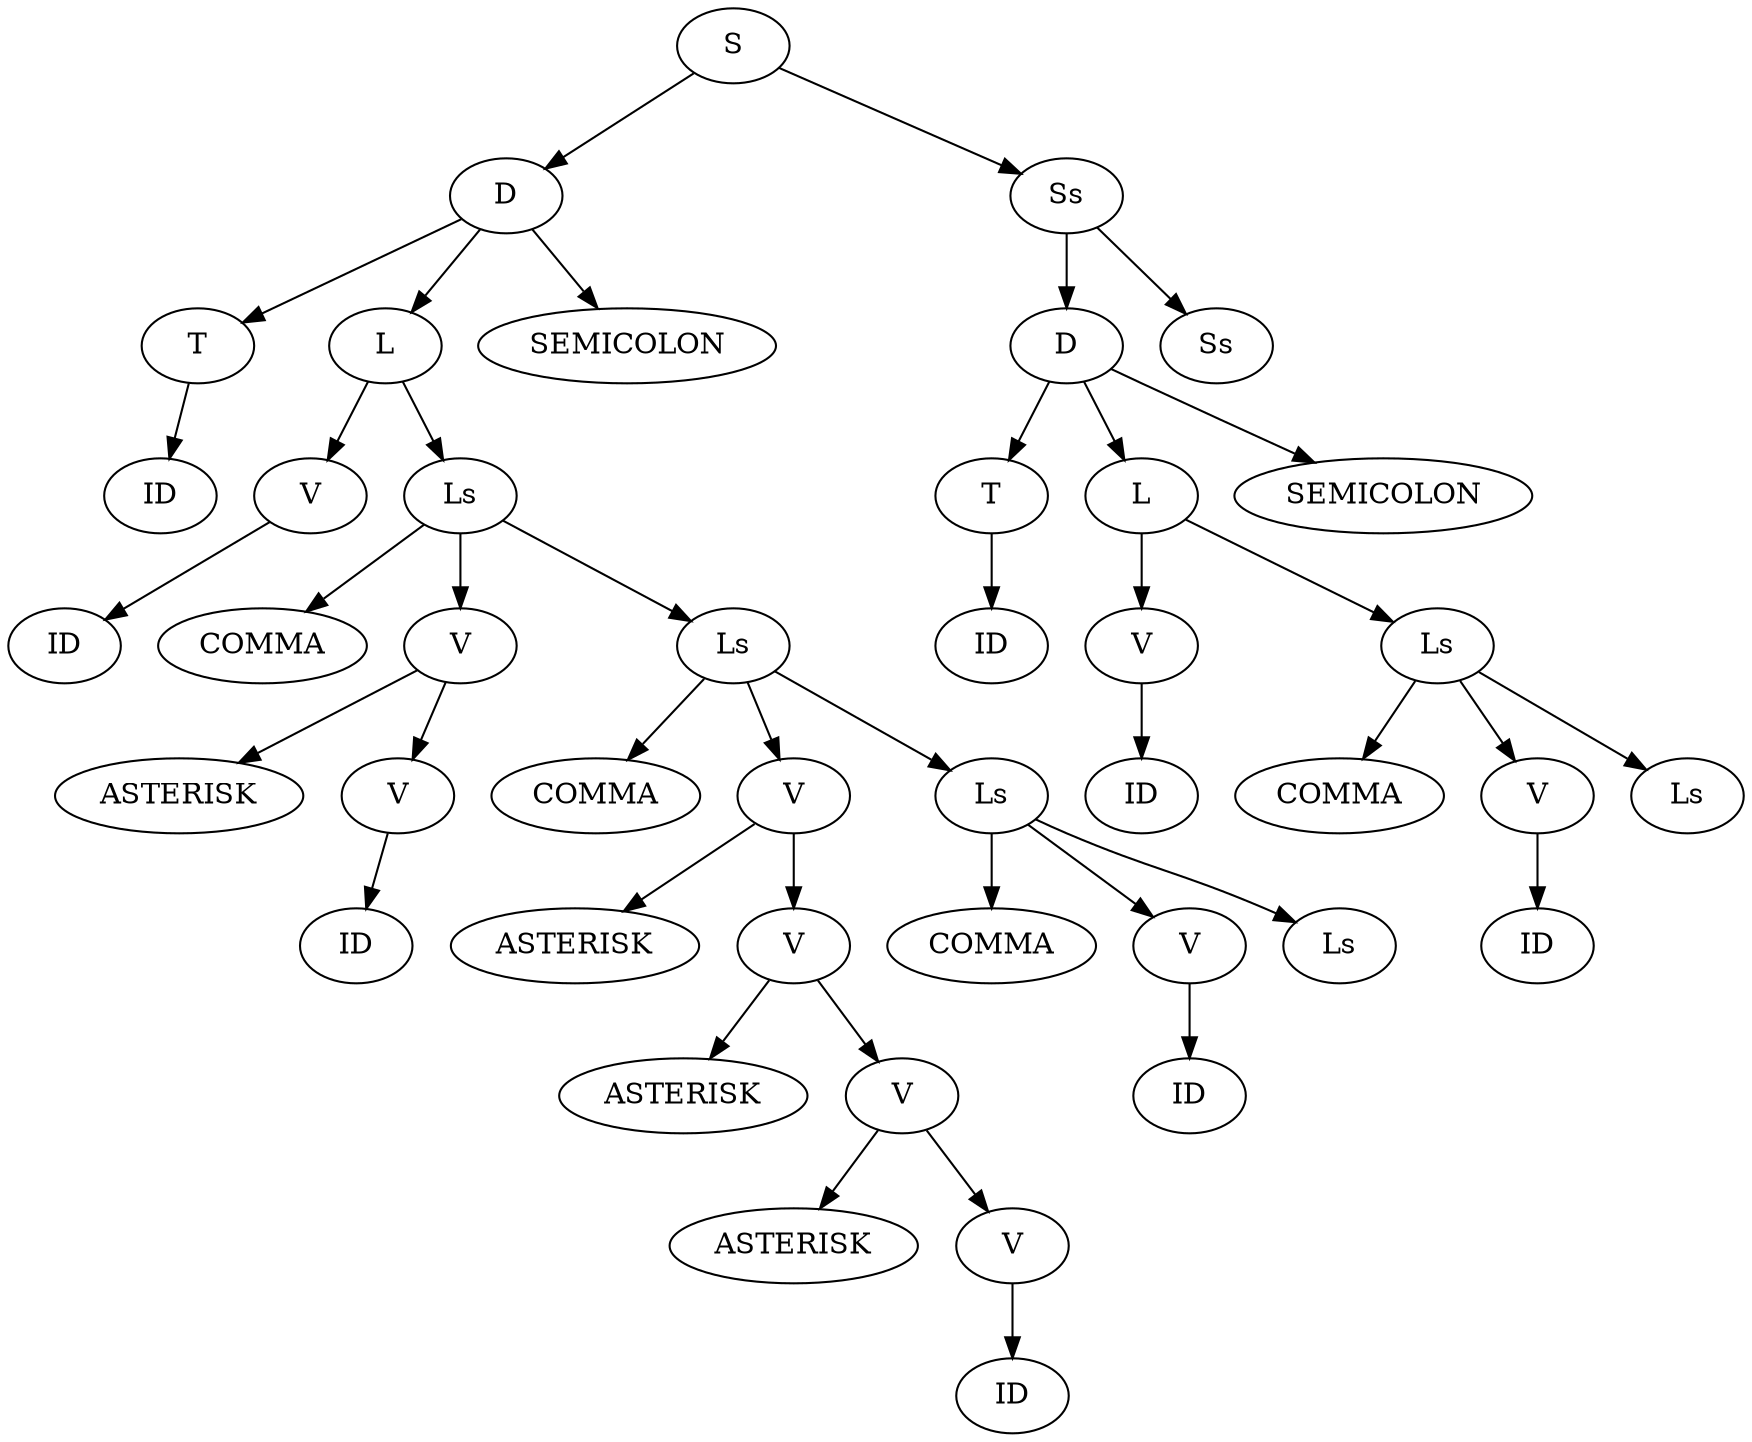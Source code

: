 digraph {
43[label = "S"]
43 -> 28;
28[label = "D"]
28 -> 2;
2[label = "T"]
2 -> 1;
1[label = "ID"]
28 -> 26;
26[label = "L"]
26 -> 4;
4[label = "V"]
4 -> 3;
3[label = "ID"]
26 -> 25;
25[label = "Ls"]
25 -> 5;
5[label = "COMMA"]
25 -> 9;
9[label = "V"]
9 -> 6;
6[label = "ASTERISK"]
9 -> 8;
8[label = "V"]
8 -> 7;
7[label = "ID"]
25 -> 24;
24[label = "Ls"]
24 -> 10;
10[label = "COMMA"]
24 -> 18;
18[label = "V"]
18 -> 11;
11[label = "ASTERISK"]
18 -> 17;
17[label = "V"]
17 -> 12;
12[label = "ASTERISK"]
17 -> 16;
16[label = "V"]
16 -> 13;
13[label = "ASTERISK"]
16 -> 15;
15[label = "V"]
15 -> 14;
14[label = "ID"]
24 -> 23;
23[label = "Ls"]
23 -> 19;
19[label = "COMMA"]
23 -> 21;
21[label = "V"]
21 -> 20;
20[label = "ID"]
23 -> 22;
22[label = "Ls"]
28 -> 27;
27[label = "SEMICOLON"]
43 -> 42;
42[label = "Ss"]
42 -> 40;
40[label = "D"]
40 -> 30;
30[label = "T"]
30 -> 29;
29[label = "ID"]
40 -> 38;
38[label = "L"]
38 -> 32;
32[label = "V"]
32 -> 31;
31[label = "ID"]
38 -> 37;
37[label = "Ls"]
37 -> 33;
33[label = "COMMA"]
37 -> 35;
35[label = "V"]
35 -> 34;
34[label = "ID"]
37 -> 36;
36[label = "Ls"]
40 -> 39;
39[label = "SEMICOLON"]
42 -> 41;
41[label = "Ss"]
}